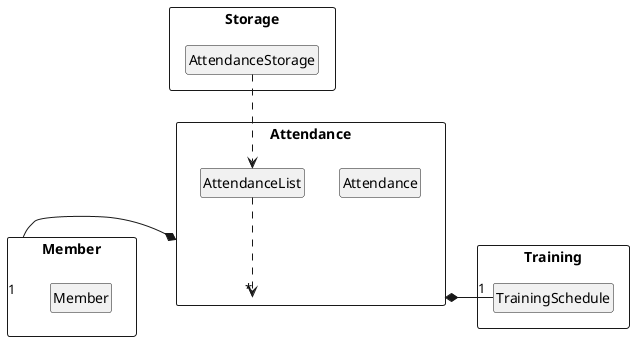 @startuml
'https://plantuml.com/component-diagram

Package Attendance <<Rectangle>> {
Class Attendance
Class AttendanceList
}

Package Member <<Rectangle>> {
Class Member
}

Package Training <<Rectangle>> {
Class TrainingSchedule
}

Package Storage <<Rectangle>> {
Class AttendanceStorage
}

AttendanceStorage ..> AttendanceList
AttendanceList ..> "*" Attendance
Attendance *-left- "1" Member
Attendance *-right- "1" TrainingSchedule

hide members
hide circle
@enduml